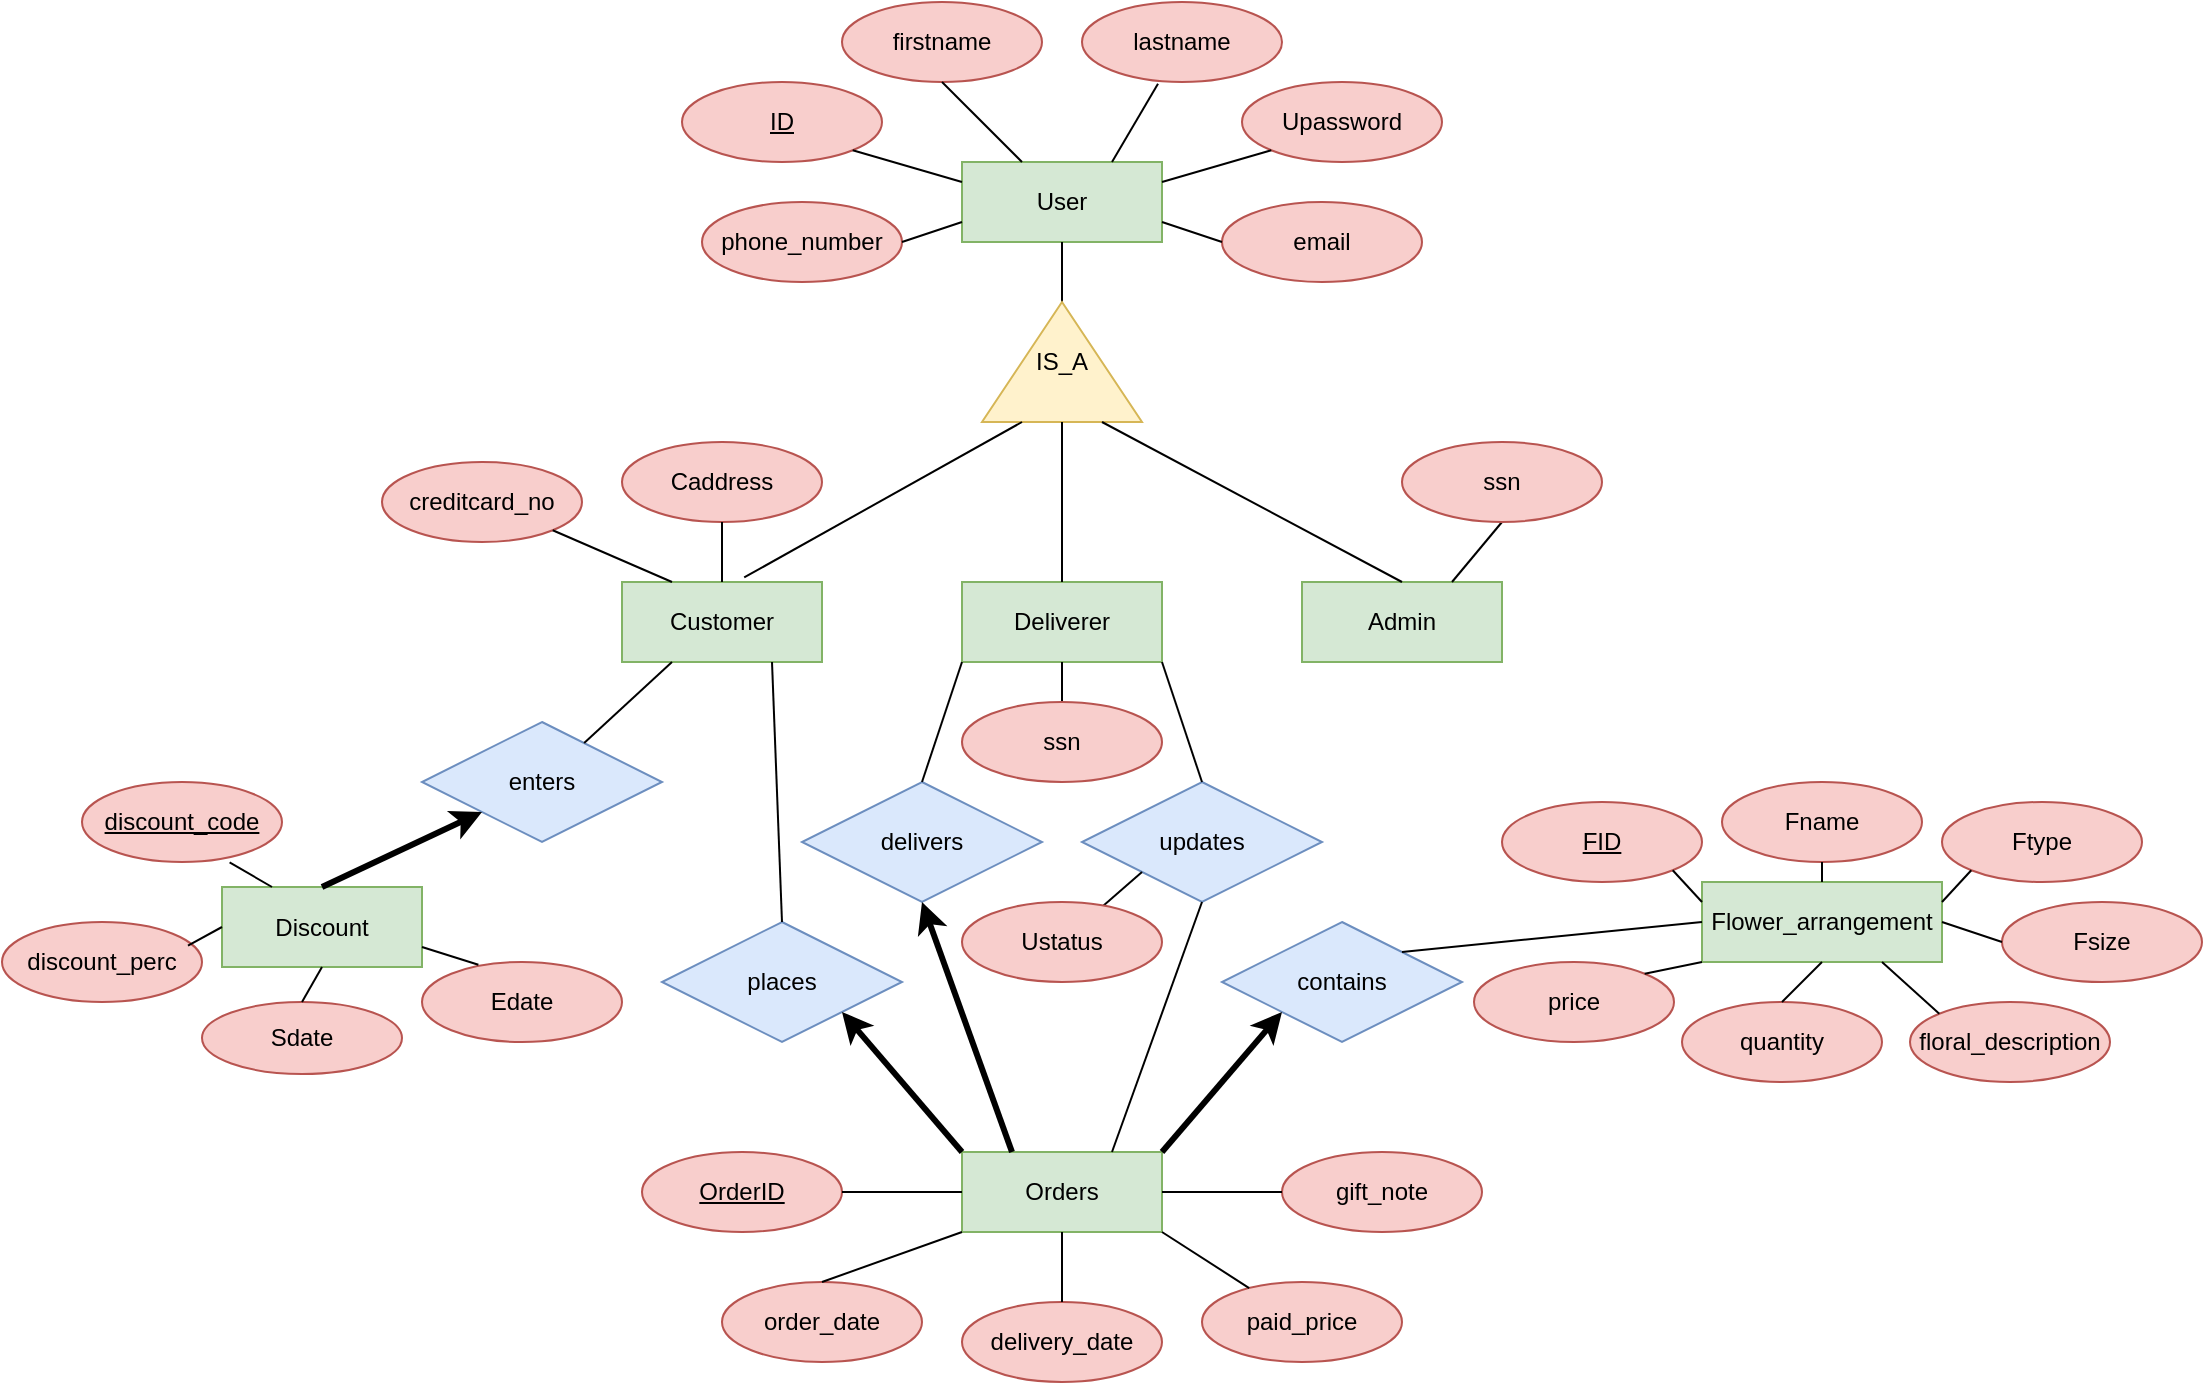 <mxfile version="23.0.2" type="device">
  <diagram id="QnSt535gN6BoG8CxP7Cu" name="Sayfa -3">
    <mxGraphModel dx="1863" dy="606" grid="1" gridSize="10" guides="1" tooltips="1" connect="1" arrows="1" fold="1" page="1" pageScale="1" pageWidth="827" pageHeight="1169" math="0" shadow="0">
      <root>
        <mxCell id="0" />
        <mxCell id="1" parent="0" />
        <mxCell id="pjYpxmqP9JYvMsVC531_-1" value="User" style="whiteSpace=wrap;html=1;align=center;fillColor=#d5e8d4;strokeColor=#82b366;" parent="1" vertex="1">
          <mxGeometry x="390" y="200" width="100" height="40" as="geometry" />
        </mxCell>
        <mxCell id="pjYpxmqP9JYvMsVC531_-2" value="" style="endArrow=none;html=1;rounded=0;exitX=0.5;exitY=1;exitDx=0;exitDy=0;" parent="1" source="pjYpxmqP9JYvMsVC531_-1" target="pjYpxmqP9JYvMsVC531_-3" edge="1">
          <mxGeometry relative="1" as="geometry">
            <mxPoint x="370" y="400" as="sourcePoint" />
            <mxPoint x="440" y="280" as="targetPoint" />
          </mxGeometry>
        </mxCell>
        <mxCell id="pjYpxmqP9JYvMsVC531_-3" value="IS_A" style="triangle;whiteSpace=wrap;html=1;rotation=0;direction=north;fillColor=#fff2cc;strokeColor=#d6b656;" parent="1" vertex="1">
          <mxGeometry x="400" y="270" width="80" height="60" as="geometry" />
        </mxCell>
        <mxCell id="pjYpxmqP9JYvMsVC531_-6" value="ID" style="ellipse;whiteSpace=wrap;html=1;align=center;fontStyle=4;fillColor=#f8cecc;strokeColor=#b85450;" parent="1" vertex="1">
          <mxGeometry x="250" y="160" width="100" height="40" as="geometry" />
        </mxCell>
        <mxCell id="pjYpxmqP9JYvMsVC531_-11" value="Customer" style="whiteSpace=wrap;html=1;align=center;fillColor=#d5e8d4;strokeColor=#82b366;" parent="1" vertex="1">
          <mxGeometry x="220" y="410" width="100" height="40" as="geometry" />
        </mxCell>
        <mxCell id="pjYpxmqP9JYvMsVC531_-12" value="Admin" style="whiteSpace=wrap;html=1;align=center;fillColor=#d5e8d4;strokeColor=#82b366;" parent="1" vertex="1">
          <mxGeometry x="560" y="410" width="100" height="40" as="geometry" />
        </mxCell>
        <mxCell id="pjYpxmqP9JYvMsVC531_-13" value="Deliverer" style="whiteSpace=wrap;html=1;align=center;fillColor=#d5e8d4;strokeColor=#82b366;" parent="1" vertex="1">
          <mxGeometry x="390" y="410" width="100" height="40" as="geometry" />
        </mxCell>
        <mxCell id="VR3B4VwXzn4cEzZI7W3C-15" value="firstname" style="ellipse;whiteSpace=wrap;html=1;align=center;fillColor=#f8cecc;strokeColor=#b85450;" parent="1" vertex="1">
          <mxGeometry x="330" y="120" width="100" height="40" as="geometry" />
        </mxCell>
        <mxCell id="VR3B4VwXzn4cEzZI7W3C-16" value="lastname" style="ellipse;whiteSpace=wrap;html=1;align=center;fillColor=#f8cecc;strokeColor=#b85450;" parent="1" vertex="1">
          <mxGeometry x="450" y="120" width="100" height="40" as="geometry" />
        </mxCell>
        <mxCell id="VR3B4VwXzn4cEzZI7W3C-17" value="email" style="ellipse;whiteSpace=wrap;html=1;align=center;fillColor=#f8cecc;strokeColor=#b85450;" parent="1" vertex="1">
          <mxGeometry x="520" y="220" width="100" height="40" as="geometry" />
        </mxCell>
        <mxCell id="VR3B4VwXzn4cEzZI7W3C-18" value="Upassword" style="ellipse;whiteSpace=wrap;html=1;align=center;fillColor=#f8cecc;strokeColor=#b85450;" parent="1" vertex="1">
          <mxGeometry x="530" y="160" width="100" height="40" as="geometry" />
        </mxCell>
        <mxCell id="VR3B4VwXzn4cEzZI7W3C-19" value="phone_number" style="ellipse;whiteSpace=wrap;html=1;align=center;fillColor=#f8cecc;strokeColor=#b85450;" parent="1" vertex="1">
          <mxGeometry x="260" y="220" width="100" height="40" as="geometry" />
        </mxCell>
        <mxCell id="VR3B4VwXzn4cEzZI7W3C-20" value="creditcard_no" style="ellipse;whiteSpace=wrap;html=1;align=center;fillColor=#f8cecc;strokeColor=#b85450;" parent="1" vertex="1">
          <mxGeometry x="100" y="350" width="100" height="40" as="geometry" />
        </mxCell>
        <mxCell id="VR3B4VwXzn4cEzZI7W3C-24" style="edgeStyle=orthogonalEdgeStyle;rounded=0;orthogonalLoop=1;jettySize=auto;html=1;exitX=0.5;exitY=1;exitDx=0;exitDy=0;" parent="1" source="VR3B4VwXzn4cEzZI7W3C-17" target="VR3B4VwXzn4cEzZI7W3C-17" edge="1">
          <mxGeometry relative="1" as="geometry" />
        </mxCell>
        <mxCell id="VR3B4VwXzn4cEzZI7W3C-25" value="" style="endArrow=none;html=1;rounded=0;exitX=1;exitY=0.5;exitDx=0;exitDy=0;entryX=0;entryY=0.75;entryDx=0;entryDy=0;" parent="1" source="VR3B4VwXzn4cEzZI7W3C-19" target="pjYpxmqP9JYvMsVC531_-1" edge="1">
          <mxGeometry relative="1" as="geometry">
            <mxPoint x="380" y="340" as="sourcePoint" />
            <mxPoint x="540" y="340" as="targetPoint" />
          </mxGeometry>
        </mxCell>
        <mxCell id="VR3B4VwXzn4cEzZI7W3C-26" value="" style="endArrow=none;html=1;rounded=0;exitX=1;exitY=1;exitDx=0;exitDy=0;entryX=0;entryY=0.25;entryDx=0;entryDy=0;" parent="1" source="pjYpxmqP9JYvMsVC531_-6" target="pjYpxmqP9JYvMsVC531_-1" edge="1">
          <mxGeometry relative="1" as="geometry">
            <mxPoint x="380" y="340" as="sourcePoint" />
            <mxPoint x="540" y="340" as="targetPoint" />
          </mxGeometry>
        </mxCell>
        <mxCell id="VR3B4VwXzn4cEzZI7W3C-27" value="" style="endArrow=none;html=1;rounded=0;exitX=0.5;exitY=1;exitDx=0;exitDy=0;" parent="1" source="VR3B4VwXzn4cEzZI7W3C-15" edge="1">
          <mxGeometry relative="1" as="geometry">
            <mxPoint x="380" y="340" as="sourcePoint" />
            <mxPoint x="420" y="200" as="targetPoint" />
          </mxGeometry>
        </mxCell>
        <mxCell id="VR3B4VwXzn4cEzZI7W3C-28" value="" style="endArrow=none;html=1;rounded=0;exitX=0.38;exitY=1.021;exitDx=0;exitDy=0;exitPerimeter=0;entryX=0.75;entryY=0;entryDx=0;entryDy=0;" parent="1" source="VR3B4VwXzn4cEzZI7W3C-16" target="pjYpxmqP9JYvMsVC531_-1" edge="1">
          <mxGeometry relative="1" as="geometry">
            <mxPoint x="380" y="340" as="sourcePoint" />
            <mxPoint x="540" y="340" as="targetPoint" />
          </mxGeometry>
        </mxCell>
        <mxCell id="VR3B4VwXzn4cEzZI7W3C-29" value="" style="endArrow=none;html=1;rounded=0;exitX=0;exitY=1;exitDx=0;exitDy=0;entryX=1;entryY=0.25;entryDx=0;entryDy=0;" parent="1" source="VR3B4VwXzn4cEzZI7W3C-18" target="pjYpxmqP9JYvMsVC531_-1" edge="1">
          <mxGeometry relative="1" as="geometry">
            <mxPoint x="380" y="340" as="sourcePoint" />
            <mxPoint x="540" y="340" as="targetPoint" />
          </mxGeometry>
        </mxCell>
        <mxCell id="VR3B4VwXzn4cEzZI7W3C-30" value="" style="endArrow=none;html=1;rounded=0;exitX=1;exitY=0.75;exitDx=0;exitDy=0;entryX=0;entryY=0.5;entryDx=0;entryDy=0;" parent="1" source="pjYpxmqP9JYvMsVC531_-1" target="VR3B4VwXzn4cEzZI7W3C-17" edge="1">
          <mxGeometry relative="1" as="geometry">
            <mxPoint x="380" y="340" as="sourcePoint" />
            <mxPoint x="540" y="340" as="targetPoint" />
          </mxGeometry>
        </mxCell>
        <mxCell id="VR3B4VwXzn4cEzZI7W3C-31" value="" style="endArrow=none;html=1;rounded=0;exitX=0.611;exitY=-0.057;exitDx=0;exitDy=0;exitPerimeter=0;entryX=0;entryY=0.25;entryDx=0;entryDy=0;" parent="1" source="pjYpxmqP9JYvMsVC531_-11" target="pjYpxmqP9JYvMsVC531_-3" edge="1">
          <mxGeometry relative="1" as="geometry">
            <mxPoint x="380" y="340" as="sourcePoint" />
            <mxPoint x="540" y="340" as="targetPoint" />
          </mxGeometry>
        </mxCell>
        <mxCell id="VR3B4VwXzn4cEzZI7W3C-32" value="" style="endArrow=none;html=1;rounded=0;entryX=0.5;entryY=0;entryDx=0;entryDy=0;exitX=0;exitY=0.5;exitDx=0;exitDy=0;" parent="1" source="pjYpxmqP9JYvMsVC531_-3" target="pjYpxmqP9JYvMsVC531_-13" edge="1">
          <mxGeometry relative="1" as="geometry">
            <mxPoint x="420" y="370" as="sourcePoint" />
            <mxPoint x="540" y="340" as="targetPoint" />
          </mxGeometry>
        </mxCell>
        <mxCell id="VR3B4VwXzn4cEzZI7W3C-33" value="" style="endArrow=none;html=1;rounded=0;exitX=0.5;exitY=0;exitDx=0;exitDy=0;entryX=0;entryY=0.75;entryDx=0;entryDy=0;" parent="1" source="pjYpxmqP9JYvMsVC531_-12" target="pjYpxmqP9JYvMsVC531_-3" edge="1">
          <mxGeometry relative="1" as="geometry">
            <mxPoint x="380" y="340" as="sourcePoint" />
            <mxPoint x="540" y="340" as="targetPoint" />
          </mxGeometry>
        </mxCell>
        <mxCell id="VR3B4VwXzn4cEzZI7W3C-35" value="" style="endArrow=none;html=1;rounded=0;exitX=0.5;exitY=0;exitDx=0;exitDy=0;entryX=0.5;entryY=1;entryDx=0;entryDy=0;" parent="1" source="L0EKZaJUMJl1NmGvqvD9-3" target="pjYpxmqP9JYvMsVC531_-13" edge="1">
          <mxGeometry relative="1" as="geometry">
            <mxPoint x="380" y="340" as="sourcePoint" />
            <mxPoint x="670" y="380" as="targetPoint" />
          </mxGeometry>
        </mxCell>
        <mxCell id="VR3B4VwXzn4cEzZI7W3C-36" value="" style="endArrow=none;html=1;rounded=0;exitX=1;exitY=1;exitDx=0;exitDy=0;entryX=0.25;entryY=0;entryDx=0;entryDy=0;" parent="1" source="VR3B4VwXzn4cEzZI7W3C-20" target="pjYpxmqP9JYvMsVC531_-11" edge="1">
          <mxGeometry relative="1" as="geometry">
            <mxPoint x="380" y="340" as="sourcePoint" />
            <mxPoint x="540" y="340" as="targetPoint" />
          </mxGeometry>
        </mxCell>
        <mxCell id="VR3B4VwXzn4cEzZI7W3C-37" value="" style="endArrow=none;html=1;rounded=0;entryX=0.75;entryY=0;entryDx=0;entryDy=0;exitX=0.5;exitY=1;exitDx=0;exitDy=0;" parent="1" source="L0EKZaJUMJl1NmGvqvD9-2" target="pjYpxmqP9JYvMsVC531_-12" edge="1">
          <mxGeometry relative="1" as="geometry">
            <mxPoint x="630" y="490" as="sourcePoint" />
            <mxPoint x="540" y="340" as="targetPoint" />
          </mxGeometry>
        </mxCell>
        <mxCell id="s3yO4jc9BizlxFZRtK1E-1" value="Flower_arrangement" style="whiteSpace=wrap;html=1;align=center;fillColor=#d5e8d4;strokeColor=#82b366;" parent="1" vertex="1">
          <mxGeometry x="760" y="560" width="120" height="40" as="geometry" />
        </mxCell>
        <mxCell id="s3yO4jc9BizlxFZRtK1E-2" value="Ftype" style="ellipse;whiteSpace=wrap;html=1;align=center;fillColor=#f8cecc;strokeColor=#b85450;" parent="1" vertex="1">
          <mxGeometry x="880" y="520" width="100" height="40" as="geometry" />
        </mxCell>
        <mxCell id="s3yO4jc9BizlxFZRtK1E-3" value="Fsize" style="ellipse;whiteSpace=wrap;html=1;align=center;fillColor=#f8cecc;strokeColor=#b85450;" parent="1" vertex="1">
          <mxGeometry x="910" y="570" width="100" height="40" as="geometry" />
        </mxCell>
        <mxCell id="s3yO4jc9BizlxFZRtK1E-4" value="floral_description" style="ellipse;whiteSpace=wrap;html=1;align=center;fillColor=#f8cecc;strokeColor=#b85450;" parent="1" vertex="1">
          <mxGeometry x="864" y="620" width="100" height="40" as="geometry" />
        </mxCell>
        <mxCell id="s3yO4jc9BizlxFZRtK1E-5" value="price" style="ellipse;whiteSpace=wrap;html=1;align=center;fillColor=#f8cecc;strokeColor=#b85450;" parent="1" vertex="1">
          <mxGeometry x="646" y="600" width="100" height="40" as="geometry" />
        </mxCell>
        <mxCell id="s3yO4jc9BizlxFZRtK1E-6" value="Fname" style="ellipse;whiteSpace=wrap;html=1;align=center;fillColor=#f8cecc;strokeColor=#b85450;" parent="1" vertex="1">
          <mxGeometry x="770" y="510" width="100" height="40" as="geometry" />
        </mxCell>
        <mxCell id="s3yO4jc9BizlxFZRtK1E-8" value="quantity" style="ellipse;whiteSpace=wrap;html=1;align=center;fillColor=#f8cecc;strokeColor=#b85450;" parent="1" vertex="1">
          <mxGeometry x="750" y="620" width="100" height="40" as="geometry" />
        </mxCell>
        <mxCell id="s3yO4jc9BizlxFZRtK1E-9" value="FID" style="ellipse;whiteSpace=wrap;html=1;align=center;fontStyle=4;fillColor=#f8cecc;strokeColor=#b85450;" parent="1" vertex="1">
          <mxGeometry x="660" y="520" width="100" height="40" as="geometry" />
        </mxCell>
        <mxCell id="s3yO4jc9BizlxFZRtK1E-23" value="" style="endArrow=none;html=1;rounded=0;exitX=1;exitY=0;exitDx=0;exitDy=0;entryX=0;entryY=1;entryDx=0;entryDy=0;" parent="1" source="s3yO4jc9BizlxFZRtK1E-5" target="s3yO4jc9BizlxFZRtK1E-1" edge="1">
          <mxGeometry relative="1" as="geometry">
            <mxPoint x="735.08" y="605.749" as="sourcePoint" />
            <mxPoint x="820" y="550" as="targetPoint" />
          </mxGeometry>
        </mxCell>
        <mxCell id="s3yO4jc9BizlxFZRtK1E-24" value="" style="endArrow=none;html=1;rounded=0;exitX=0.5;exitY=0;exitDx=0;exitDy=0;entryX=0.5;entryY=1;entryDx=0;entryDy=0;" parent="1" source="s3yO4jc9BizlxFZRtK1E-8" target="s3yO4jc9BizlxFZRtK1E-1" edge="1">
          <mxGeometry relative="1" as="geometry">
            <mxPoint x="660" y="550" as="sourcePoint" />
            <mxPoint x="820" y="550" as="targetPoint" />
          </mxGeometry>
        </mxCell>
        <mxCell id="s3yO4jc9BizlxFZRtK1E-25" value="" style="endArrow=none;html=1;rounded=0;entryX=0;entryY=0;entryDx=0;entryDy=0;exitX=0.75;exitY=1;exitDx=0;exitDy=0;" parent="1" source="s3yO4jc9BizlxFZRtK1E-1" target="s3yO4jc9BizlxFZRtK1E-4" edge="1">
          <mxGeometry relative="1" as="geometry">
            <mxPoint x="660" y="550" as="sourcePoint" />
            <mxPoint x="820" y="550" as="targetPoint" />
          </mxGeometry>
        </mxCell>
        <mxCell id="s3yO4jc9BizlxFZRtK1E-26" value="" style="endArrow=none;html=1;rounded=0;entryX=0;entryY=0.5;entryDx=0;entryDy=0;exitX=1;exitY=0.5;exitDx=0;exitDy=0;" parent="1" source="s3yO4jc9BizlxFZRtK1E-1" target="s3yO4jc9BizlxFZRtK1E-3" edge="1">
          <mxGeometry relative="1" as="geometry">
            <mxPoint x="870" y="580" as="sourcePoint" />
            <mxPoint x="820" y="550" as="targetPoint" />
          </mxGeometry>
        </mxCell>
        <mxCell id="s3yO4jc9BizlxFZRtK1E-27" value="" style="endArrow=none;html=1;rounded=0;entryX=0;entryY=1;entryDx=0;entryDy=0;exitX=1;exitY=0.25;exitDx=0;exitDy=0;" parent="1" source="s3yO4jc9BizlxFZRtK1E-1" target="s3yO4jc9BizlxFZRtK1E-2" edge="1">
          <mxGeometry relative="1" as="geometry">
            <mxPoint x="660" y="550" as="sourcePoint" />
            <mxPoint x="820" y="550" as="targetPoint" />
          </mxGeometry>
        </mxCell>
        <mxCell id="s3yO4jc9BizlxFZRtK1E-28" value="" style="endArrow=none;html=1;rounded=0;entryX=0.5;entryY=1;entryDx=0;entryDy=0;exitX=0.5;exitY=0;exitDx=0;exitDy=0;" parent="1" source="s3yO4jc9BizlxFZRtK1E-1" target="s3yO4jc9BizlxFZRtK1E-6" edge="1">
          <mxGeometry relative="1" as="geometry">
            <mxPoint x="660" y="550" as="sourcePoint" />
            <mxPoint x="820" y="550" as="targetPoint" />
          </mxGeometry>
        </mxCell>
        <mxCell id="s3yO4jc9BizlxFZRtK1E-29" value="" style="endArrow=none;html=1;rounded=0;entryX=0;entryY=0.25;entryDx=0;entryDy=0;exitX=1;exitY=1;exitDx=0;exitDy=0;" parent="1" source="s3yO4jc9BizlxFZRtK1E-9" target="s3yO4jc9BizlxFZRtK1E-1" edge="1">
          <mxGeometry relative="1" as="geometry">
            <mxPoint x="660" y="550" as="sourcePoint" />
            <mxPoint x="820" y="550" as="targetPoint" />
          </mxGeometry>
        </mxCell>
        <mxCell id="ZfMULFJXqDdsZb5BxQUp-1" value="Orders" style="whiteSpace=wrap;html=1;align=center;fillColor=#d5e8d4;strokeColor=#82b366;" parent="1" vertex="1">
          <mxGeometry x="390" y="695" width="100" height="40" as="geometry" />
        </mxCell>
        <mxCell id="ZfMULFJXqDdsZb5BxQUp-3" value="OrderID" style="ellipse;whiteSpace=wrap;html=1;align=center;fontStyle=4;fillColor=#f8cecc;strokeColor=#b85450;" parent="1" vertex="1">
          <mxGeometry x="230" y="695" width="100" height="40" as="geometry" />
        </mxCell>
        <mxCell id="ZfMULFJXqDdsZb5BxQUp-4" value="gift_note" style="ellipse;whiteSpace=wrap;html=1;align=center;fillColor=#f8cecc;strokeColor=#b85450;" parent="1" vertex="1">
          <mxGeometry x="550" y="695" width="100" height="40" as="geometry" />
        </mxCell>
        <mxCell id="ZfMULFJXqDdsZb5BxQUp-5" value="order_date" style="ellipse;whiteSpace=wrap;html=1;align=center;fillColor=#f8cecc;strokeColor=#b85450;" parent="1" vertex="1">
          <mxGeometry x="270" y="760" width="100" height="40" as="geometry" />
        </mxCell>
        <mxCell id="ZfMULFJXqDdsZb5BxQUp-6" value="delivery_date" style="ellipse;whiteSpace=wrap;html=1;align=center;fillColor=#f8cecc;strokeColor=#b85450;" parent="1" vertex="1">
          <mxGeometry x="390" y="770" width="100" height="40" as="geometry" />
        </mxCell>
        <mxCell id="ZfMULFJXqDdsZb5BxQUp-9" value="paid_price" style="ellipse;whiteSpace=wrap;html=1;align=center;fillColor=#f8cecc;strokeColor=#b85450;" parent="1" vertex="1">
          <mxGeometry x="510" y="760" width="100" height="40" as="geometry" />
        </mxCell>
        <mxCell id="X-2DKhx6YCqOLQOkQXu8-1" style="edgeStyle=orthogonalEdgeStyle;rounded=0;orthogonalLoop=1;jettySize=auto;html=1;exitX=0.5;exitY=1;exitDx=0;exitDy=0;" parent="1" source="ZfMULFJXqDdsZb5BxQUp-5" target="ZfMULFJXqDdsZb5BxQUp-5" edge="1">
          <mxGeometry relative="1" as="geometry" />
        </mxCell>
        <mxCell id="X-2DKhx6YCqOLQOkQXu8-2" value="" style="endArrow=none;html=1;rounded=0;exitX=0;exitY=0.5;exitDx=0;exitDy=0;" parent="1" source="ZfMULFJXqDdsZb5BxQUp-1" edge="1">
          <mxGeometry relative="1" as="geometry">
            <mxPoint x="440" y="740" as="sourcePoint" />
            <mxPoint x="330" y="715" as="targetPoint" />
          </mxGeometry>
        </mxCell>
        <mxCell id="X-2DKhx6YCqOLQOkQXu8-3" value="" style="endArrow=none;html=1;rounded=0;entryX=0.5;entryY=0;entryDx=0;entryDy=0;exitX=0;exitY=1;exitDx=0;exitDy=0;" parent="1" source="ZfMULFJXqDdsZb5BxQUp-1" target="ZfMULFJXqDdsZb5BxQUp-5" edge="1">
          <mxGeometry relative="1" as="geometry">
            <mxPoint x="240" y="830" as="sourcePoint" />
            <mxPoint x="400" y="830" as="targetPoint" />
          </mxGeometry>
        </mxCell>
        <mxCell id="X-2DKhx6YCqOLQOkQXu8-4" value="" style="endArrow=none;html=1;rounded=0;entryX=0.5;entryY=0;entryDx=0;entryDy=0;exitX=0.5;exitY=1;exitDx=0;exitDy=0;" parent="1" source="ZfMULFJXqDdsZb5BxQUp-1" target="ZfMULFJXqDdsZb5BxQUp-6" edge="1">
          <mxGeometry relative="1" as="geometry">
            <mxPoint x="240" y="830" as="sourcePoint" />
            <mxPoint x="400" y="830" as="targetPoint" />
          </mxGeometry>
        </mxCell>
        <mxCell id="X-2DKhx6YCqOLQOkQXu8-5" value="" style="endArrow=none;html=1;rounded=0;entryX=1;entryY=1;entryDx=0;entryDy=0;" parent="1" source="ZfMULFJXqDdsZb5BxQUp-9" target="ZfMULFJXqDdsZb5BxQUp-1" edge="1">
          <mxGeometry relative="1" as="geometry">
            <mxPoint x="240" y="830" as="sourcePoint" />
            <mxPoint x="400" y="830" as="targetPoint" />
          </mxGeometry>
        </mxCell>
        <mxCell id="X-2DKhx6YCqOLQOkQXu8-6" value="" style="endArrow=none;html=1;rounded=0;exitX=1;exitY=0.5;exitDx=0;exitDy=0;entryX=0;entryY=0.5;entryDx=0;entryDy=0;" parent="1" source="ZfMULFJXqDdsZb5BxQUp-1" target="ZfMULFJXqDdsZb5BxQUp-4" edge="1">
          <mxGeometry relative="1" as="geometry">
            <mxPoint x="500" y="700" as="sourcePoint" />
            <mxPoint x="610" y="710" as="targetPoint" />
          </mxGeometry>
        </mxCell>
        <mxCell id="X-2DKhx6YCqOLQOkQXu8-18" value="contains" style="shape=rhombus;perimeter=rhombusPerimeter;whiteSpace=wrap;html=1;align=center;fillColor=#dae8fc;strokeColor=#6c8ebf;" parent="1" vertex="1">
          <mxGeometry x="520" y="580" width="120" height="60" as="geometry" />
        </mxCell>
        <mxCell id="X-2DKhx6YCqOLQOkQXu8-19" value="" style="endArrow=none;html=1;rounded=0;exitX=0;exitY=1;exitDx=0;exitDy=0;strokeWidth=3;endFill=0;startArrow=classic;startFill=1;entryX=1;entryY=0;entryDx=0;entryDy=0;" parent="1" source="X-2DKhx6YCqOLQOkQXu8-18" target="ZfMULFJXqDdsZb5BxQUp-1" edge="1">
          <mxGeometry relative="1" as="geometry">
            <mxPoint x="480" y="600" as="sourcePoint" />
            <mxPoint x="500" y="710" as="targetPoint" />
          </mxGeometry>
        </mxCell>
        <mxCell id="X-2DKhx6YCqOLQOkQXu8-20" value="" style="endArrow=none;html=1;rounded=0;entryX=1;entryY=0;entryDx=0;entryDy=0;exitX=0;exitY=0.5;exitDx=0;exitDy=0;" parent="1" source="s3yO4jc9BizlxFZRtK1E-1" target="X-2DKhx6YCqOLQOkQXu8-18" edge="1">
          <mxGeometry relative="1" as="geometry">
            <mxPoint x="939" y="720" as="sourcePoint" />
            <mxPoint x="879" y="530" as="targetPoint" />
          </mxGeometry>
        </mxCell>
        <mxCell id="X-2DKhx6YCqOLQOkQXu8-25" value="delivers" style="shape=rhombus;perimeter=rhombusPerimeter;whiteSpace=wrap;html=1;align=center;fillColor=#dae8fc;strokeColor=#6c8ebf;" parent="1" vertex="1">
          <mxGeometry x="310" y="510" width="120" height="60" as="geometry" />
        </mxCell>
        <mxCell id="X-2DKhx6YCqOLQOkQXu8-30" value="" style="endArrow=none;html=1;rounded=0;entryX=0.5;entryY=0;entryDx=0;entryDy=0;exitX=0;exitY=1;exitDx=0;exitDy=0;" parent="1" source="pjYpxmqP9JYvMsVC531_-13" target="X-2DKhx6YCqOLQOkQXu8-25" edge="1">
          <mxGeometry relative="1" as="geometry">
            <mxPoint x="340" y="470" as="sourcePoint" />
            <mxPoint x="950" y="670" as="targetPoint" />
          </mxGeometry>
        </mxCell>
        <mxCell id="X-2DKhx6YCqOLQOkQXu8-31" value="" style="endArrow=classic;html=1;rounded=0;entryX=0.5;entryY=1;entryDx=0;entryDy=0;exitX=0.25;exitY=0;exitDx=0;exitDy=0;strokeWidth=3;" parent="1" source="ZfMULFJXqDdsZb5BxQUp-1" target="X-2DKhx6YCqOLQOkQXu8-25" edge="1">
          <mxGeometry width="50" height="50" relative="1" as="geometry">
            <mxPoint x="850" y="700" as="sourcePoint" />
            <mxPoint x="900" y="650" as="targetPoint" />
          </mxGeometry>
        </mxCell>
        <mxCell id="X-2DKhx6YCqOLQOkQXu8-34" value="updates" style="shape=rhombus;perimeter=rhombusPerimeter;whiteSpace=wrap;html=1;align=center;fillColor=#dae8fc;strokeColor=#6c8ebf;" parent="1" vertex="1">
          <mxGeometry x="450" y="510" width="120" height="60" as="geometry" />
        </mxCell>
        <mxCell id="X-2DKhx6YCqOLQOkQXu8-35" value="" style="endArrow=none;html=1;rounded=0;exitX=1;exitY=1;exitDx=0;exitDy=0;entryX=0.5;entryY=0;entryDx=0;entryDy=0;" parent="1" source="pjYpxmqP9JYvMsVC531_-13" target="X-2DKhx6YCqOLQOkQXu8-34" edge="1">
          <mxGeometry relative="1" as="geometry">
            <mxPoint x="790" y="670" as="sourcePoint" />
            <mxPoint x="950" y="670" as="targetPoint" />
          </mxGeometry>
        </mxCell>
        <mxCell id="X-2DKhx6YCqOLQOkQXu8-36" value="" style="endArrow=none;html=1;rounded=0;exitX=0.75;exitY=0;exitDx=0;exitDy=0;entryX=0.5;entryY=1;entryDx=0;entryDy=0;" parent="1" source="ZfMULFJXqDdsZb5BxQUp-1" target="X-2DKhx6YCqOLQOkQXu8-34" edge="1">
          <mxGeometry relative="1" as="geometry">
            <mxPoint x="790" y="670" as="sourcePoint" />
            <mxPoint x="880" y="380" as="targetPoint" />
          </mxGeometry>
        </mxCell>
        <mxCell id="X-2DKhx6YCqOLQOkQXu8-39" value="Discount" style="whiteSpace=wrap;html=1;align=center;fillColor=#d5e8d4;strokeColor=#82b366;" parent="1" vertex="1">
          <mxGeometry x="20" y="562.5" width="100" height="40" as="geometry" />
        </mxCell>
        <mxCell id="X-2DKhx6YCqOLQOkQXu8-44" value="Sdate" style="ellipse;whiteSpace=wrap;html=1;align=center;fillColor=#f8cecc;strokeColor=#b85450;" parent="1" vertex="1">
          <mxGeometry x="10" y="620" width="100" height="36" as="geometry" />
        </mxCell>
        <mxCell id="X-2DKhx6YCqOLQOkQXu8-45" value="Edate" style="ellipse;whiteSpace=wrap;html=1;align=center;fillColor=#f8cecc;strokeColor=#b85450;" parent="1" vertex="1">
          <mxGeometry x="120" y="600" width="100" height="40" as="geometry" />
        </mxCell>
        <mxCell id="X-2DKhx6YCqOLQOkQXu8-46" value="discount_perc" style="ellipse;whiteSpace=wrap;html=1;align=center;fillColor=#f8cecc;strokeColor=#b85450;" parent="1" vertex="1">
          <mxGeometry x="-90" y="580" width="100" height="40" as="geometry" />
        </mxCell>
        <mxCell id="X-2DKhx6YCqOLQOkQXu8-48" value="" style="endArrow=none;html=1;rounded=0;exitX=0.5;exitY=0;exitDx=0;exitDy=0;entryX=0.5;entryY=1;entryDx=0;entryDy=0;" parent="1" source="X-2DKhx6YCqOLQOkQXu8-44" target="X-2DKhx6YCqOLQOkQXu8-39" edge="1">
          <mxGeometry relative="1" as="geometry">
            <mxPoint x="80" y="702.5" as="sourcePoint" />
            <mxPoint x="85" y="612.5" as="targetPoint" />
          </mxGeometry>
        </mxCell>
        <mxCell id="X-2DKhx6YCqOLQOkQXu8-49" value="" style="endArrow=none;html=1;rounded=0;exitX=0.282;exitY=0.035;exitDx=0;exitDy=0;entryX=1;entryY=0.75;entryDx=0;entryDy=0;exitPerimeter=0;" parent="1" source="X-2DKhx6YCqOLQOkQXu8-45" target="X-2DKhx6YCqOLQOkQXu8-39" edge="1">
          <mxGeometry relative="1" as="geometry">
            <mxPoint x="80" y="702.5" as="sourcePoint" />
            <mxPoint x="240" y="702.5" as="targetPoint" />
          </mxGeometry>
        </mxCell>
        <mxCell id="X-2DKhx6YCqOLQOkQXu8-51" value="enters" style="shape=rhombus;perimeter=rhombusPerimeter;whiteSpace=wrap;html=1;align=center;fillColor=#dae8fc;strokeColor=#6c8ebf;" parent="1" vertex="1">
          <mxGeometry x="120" y="480" width="120" height="60" as="geometry" />
        </mxCell>
        <mxCell id="X-2DKhx6YCqOLQOkQXu8-57" value="" style="endArrow=none;html=1;rounded=0;exitX=0.25;exitY=1;exitDx=0;exitDy=0;endFill=0;" parent="1" source="pjYpxmqP9JYvMsVC531_-11" target="X-2DKhx6YCqOLQOkQXu8-51" edge="1">
          <mxGeometry width="50" height="50" relative="1" as="geometry">
            <mxPoint x="140" y="710" as="sourcePoint" />
            <mxPoint x="260" y="510" as="targetPoint" />
          </mxGeometry>
        </mxCell>
        <mxCell id="X-2DKhx6YCqOLQOkQXu8-58" value="places" style="shape=rhombus;perimeter=rhombusPerimeter;whiteSpace=wrap;html=1;align=center;fillColor=#dae8fc;strokeColor=#6c8ebf;" parent="1" vertex="1">
          <mxGeometry x="240" y="580" width="120" height="60" as="geometry" />
        </mxCell>
        <mxCell id="EjhMBxmp9J60UOqUMtt8-8" value="" style="endArrow=none;html=1;rounded=0;exitX=0.93;exitY=0.295;exitDx=0;exitDy=0;entryX=0;entryY=0.5;entryDx=0;entryDy=0;exitPerimeter=0;" parent="1" source="X-2DKhx6YCqOLQOkQXu8-46" target="X-2DKhx6YCqOLQOkQXu8-39" edge="1">
          <mxGeometry relative="1" as="geometry">
            <mxPoint x="460" y="662.5" as="sourcePoint" />
            <mxPoint x="620" y="662.5" as="targetPoint" />
          </mxGeometry>
        </mxCell>
        <mxCell id="EjhMBxmp9J60UOqUMtt8-10" value="" style="endArrow=none;html=1;rounded=0;exitX=0.75;exitY=1;exitDx=0;exitDy=0;entryX=0.5;entryY=0;entryDx=0;entryDy=0;strokeWidth=1;" parent="1" source="pjYpxmqP9JYvMsVC531_-11" target="X-2DKhx6YCqOLQOkQXu8-58" edge="1">
          <mxGeometry relative="1" as="geometry">
            <mxPoint x="470" y="650" as="sourcePoint" />
            <mxPoint x="630" y="650" as="targetPoint" />
          </mxGeometry>
        </mxCell>
        <mxCell id="EjhMBxmp9J60UOqUMtt8-11" value="" style="endArrow=none;html=1;rounded=0;exitX=1;exitY=1;exitDx=0;exitDy=0;entryX=0;entryY=0;entryDx=0;entryDy=0;strokeWidth=3;startArrow=classic;startFill=1;" parent="1" source="X-2DKhx6YCqOLQOkQXu8-58" target="ZfMULFJXqDdsZb5BxQUp-1" edge="1">
          <mxGeometry relative="1" as="geometry">
            <mxPoint x="470" y="650" as="sourcePoint" />
            <mxPoint x="630" y="650" as="targetPoint" />
          </mxGeometry>
        </mxCell>
        <mxCell id="EjhMBxmp9J60UOqUMtt8-17" value="" style="endArrow=none;html=1;rounded=0;exitX=0;exitY=1;exitDx=0;exitDy=0;" parent="1" source="X-2DKhx6YCqOLQOkQXu8-34" target="EjhMBxmp9J60UOqUMtt8-18" edge="1">
          <mxGeometry relative="1" as="geometry">
            <mxPoint x="560" y="540" as="sourcePoint" />
            <mxPoint x="870" y="380" as="targetPoint" />
          </mxGeometry>
        </mxCell>
        <mxCell id="EjhMBxmp9J60UOqUMtt8-18" value="Ustatus" style="ellipse;whiteSpace=wrap;html=1;align=center;fillColor=#f8cecc;strokeColor=#b85450;" parent="1" vertex="1">
          <mxGeometry x="390" y="570" width="100" height="40" as="geometry" />
        </mxCell>
        <mxCell id="6j7PEMO-ISJ3xD6iglLl-2" value="" style="endArrow=none;html=1;rounded=0;exitX=0.738;exitY=1.005;exitDx=0;exitDy=0;entryX=0.25;entryY=0;entryDx=0;entryDy=0;exitPerimeter=0;" parent="1" source="8C47uoBnutYg47V_4T73-1" target="X-2DKhx6YCqOLQOkQXu8-39" edge="1">
          <mxGeometry relative="1" as="geometry">
            <mxPoint x="25.355" y="611.642" as="sourcePoint" />
            <mxPoint x="30" y="550" as="targetPoint" />
          </mxGeometry>
        </mxCell>
        <mxCell id="6j7PEMO-ISJ3xD6iglLl-3" value="" style="endArrow=classic;html=1;rounded=0;exitX=0.5;exitY=0;exitDx=0;exitDy=0;strokeWidth=3;entryX=0;entryY=1;entryDx=0;entryDy=0;" parent="1" source="X-2DKhx6YCqOLQOkQXu8-39" target="X-2DKhx6YCqOLQOkQXu8-51" edge="1">
          <mxGeometry width="50" height="50" relative="1" as="geometry">
            <mxPoint x="140" y="562.5" as="sourcePoint" />
            <mxPoint x="80" y="497.5" as="targetPoint" />
          </mxGeometry>
        </mxCell>
        <mxCell id="6j7PEMO-ISJ3xD6iglLl-4" value="Caddress" style="ellipse;whiteSpace=wrap;html=1;align=center;fillColor=#f8cecc;strokeColor=#b85450;" parent="1" vertex="1">
          <mxGeometry x="220" y="340" width="100" height="40" as="geometry" />
        </mxCell>
        <mxCell id="6j7PEMO-ISJ3xD6iglLl-5" value="" style="endArrow=none;html=1;rounded=0;entryX=0.5;entryY=0;entryDx=0;entryDy=0;exitX=0.5;exitY=1;exitDx=0;exitDy=0;" parent="1" source="6j7PEMO-ISJ3xD6iglLl-4" target="pjYpxmqP9JYvMsVC531_-11" edge="1">
          <mxGeometry relative="1" as="geometry">
            <mxPoint x="170" y="575" as="sourcePoint" />
            <mxPoint x="290" y="435" as="targetPoint" />
          </mxGeometry>
        </mxCell>
        <mxCell id="8C47uoBnutYg47V_4T73-1" value="discount_code" style="ellipse;whiteSpace=wrap;html=1;align=center;fontStyle=4;fillColor=#f8cecc;strokeColor=#b85450;" parent="1" vertex="1">
          <mxGeometry x="-50" y="510" width="100" height="40" as="geometry" />
        </mxCell>
        <mxCell id="L0EKZaJUMJl1NmGvqvD9-2" value="ssn" style="ellipse;whiteSpace=wrap;html=1;align=center;fillColor=#f8cecc;strokeColor=#b85450;" parent="1" vertex="1">
          <mxGeometry x="610" y="340" width="100" height="40" as="geometry" />
        </mxCell>
        <mxCell id="L0EKZaJUMJl1NmGvqvD9-3" value="ssn" style="ellipse;whiteSpace=wrap;html=1;align=center;fillColor=#f8cecc;strokeColor=#b85450;" parent="1" vertex="1">
          <mxGeometry x="390" y="470" width="100" height="40" as="geometry" />
        </mxCell>
      </root>
    </mxGraphModel>
  </diagram>
</mxfile>
